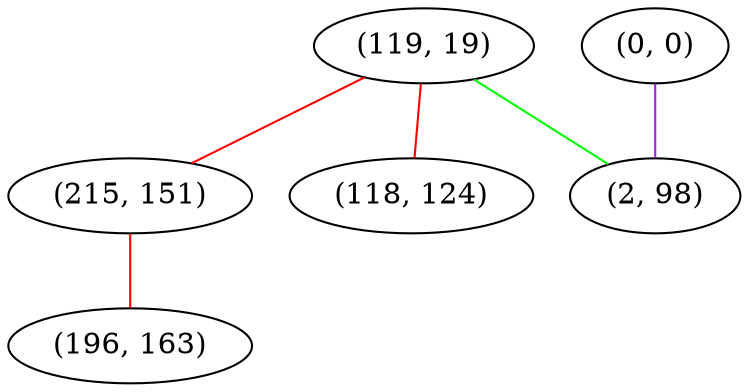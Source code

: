 graph "" {
"(119, 19)";
"(0, 0)";
"(215, 151)";
"(196, 163)";
"(2, 98)";
"(118, 124)";
"(119, 19)" -- "(118, 124)"  [color=red, key=0, weight=1];
"(119, 19)" -- "(215, 151)"  [color=red, key=0, weight=1];
"(119, 19)" -- "(2, 98)"  [color=green, key=0, weight=2];
"(0, 0)" -- "(2, 98)"  [color=purple, key=0, weight=4];
"(215, 151)" -- "(196, 163)"  [color=red, key=0, weight=1];
}
